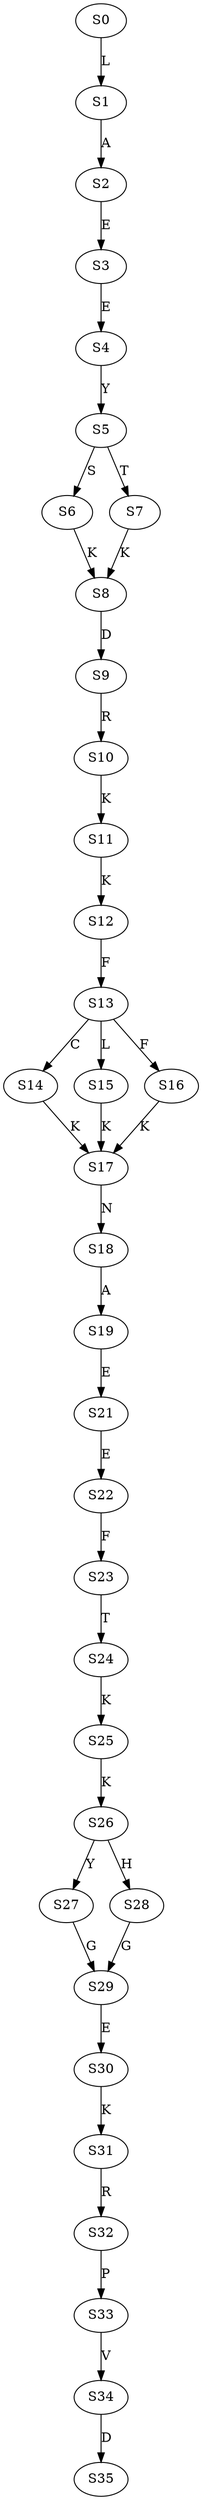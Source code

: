 strict digraph  {
	S0 -> S1 [ label = L ];
	S1 -> S2 [ label = A ];
	S2 -> S3 [ label = E ];
	S3 -> S4 [ label = E ];
	S4 -> S5 [ label = Y ];
	S5 -> S6 [ label = S ];
	S5 -> S7 [ label = T ];
	S6 -> S8 [ label = K ];
	S7 -> S8 [ label = K ];
	S8 -> S9 [ label = D ];
	S9 -> S10 [ label = R ];
	S10 -> S11 [ label = K ];
	S11 -> S12 [ label = K ];
	S12 -> S13 [ label = F ];
	S13 -> S14 [ label = C ];
	S13 -> S15 [ label = L ];
	S13 -> S16 [ label = F ];
	S14 -> S17 [ label = K ];
	S15 -> S17 [ label = K ];
	S16 -> S17 [ label = K ];
	S17 -> S18 [ label = N ];
	S18 -> S19 [ label = A ];
	S19 -> S21 [ label = E ];
	S21 -> S22 [ label = E ];
	S22 -> S23 [ label = F ];
	S23 -> S24 [ label = T ];
	S24 -> S25 [ label = K ];
	S25 -> S26 [ label = K ];
	S26 -> S27 [ label = Y ];
	S26 -> S28 [ label = H ];
	S27 -> S29 [ label = G ];
	S28 -> S29 [ label = G ];
	S29 -> S30 [ label = E ];
	S30 -> S31 [ label = K ];
	S31 -> S32 [ label = R ];
	S32 -> S33 [ label = P ];
	S33 -> S34 [ label = V ];
	S34 -> S35 [ label = D ];
}
